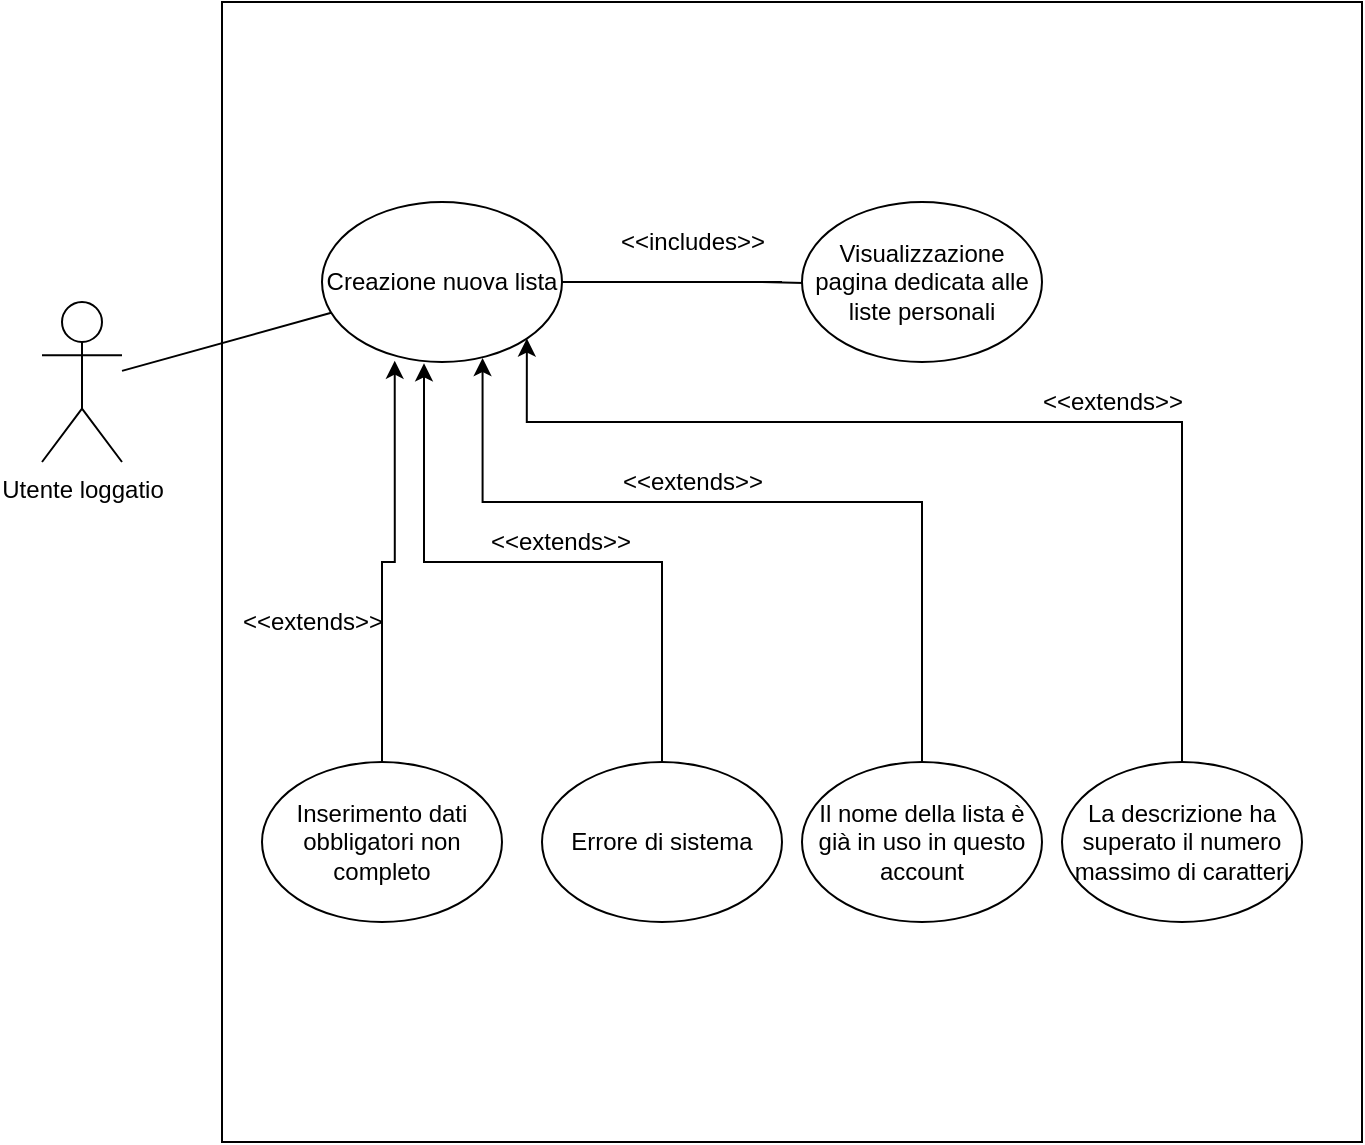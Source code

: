 <mxfile version="16.5.3" type="device"><diagram id="C5RBs43oDa-KdzZeNtuy" name="Page-1"><mxGraphModel dx="1563" dy="659" grid="1" gridSize="10" guides="1" tooltips="1" connect="1" arrows="1" fold="1" page="1" pageScale="1" pageWidth="827" pageHeight="1169" math="0" shadow="0"><root><mxCell id="WIyWlLk6GJQsqaUBKTNV-0"/><mxCell id="WIyWlLk6GJQsqaUBKTNV-1" parent="WIyWlLk6GJQsqaUBKTNV-0"/><mxCell id="3iNjdxz6NmIYlLGLPsqI-0" value="Utente loggatio&lt;br&gt;" style="shape=umlActor;verticalLabelPosition=bottom;verticalAlign=top;html=1;outlineConnect=0;" parent="WIyWlLk6GJQsqaUBKTNV-1" vertex="1"><mxGeometry x="110" y="330" width="40" height="80" as="geometry"/></mxCell><mxCell id="3iNjdxz6NmIYlLGLPsqI-1" value="" style="whiteSpace=wrap;html=1;aspect=fixed;" parent="WIyWlLk6GJQsqaUBKTNV-1" vertex="1"><mxGeometry x="200" y="180" width="570" height="570" as="geometry"/></mxCell><mxCell id="3iNjdxz6NmIYlLGLPsqI-7" value="" style="edgeStyle=orthogonalEdgeStyle;rounded=0;orthogonalLoop=1;jettySize=auto;html=1;startArrow=none;" parent="WIyWlLk6GJQsqaUBKTNV-1" target="3iNjdxz6NmIYlLGLPsqI-3" edge="1"><mxGeometry relative="1" as="geometry"><mxPoint x="470" y="320" as="sourcePoint"/></mxGeometry></mxCell><mxCell id="3iNjdxz6NmIYlLGLPsqI-2" value="Creazione nuova lista" style="ellipse;whiteSpace=wrap;html=1;" parent="WIyWlLk6GJQsqaUBKTNV-1" vertex="1"><mxGeometry x="250" y="280" width="120" height="80" as="geometry"/></mxCell><mxCell id="3iNjdxz6NmIYlLGLPsqI-3" value="Visualizzazione pagina dedicata alle liste personali" style="ellipse;whiteSpace=wrap;html=1;" parent="WIyWlLk6GJQsqaUBKTNV-1" vertex="1"><mxGeometry x="490" y="280" width="120" height="80" as="geometry"/></mxCell><mxCell id="3iNjdxz6NmIYlLGLPsqI-13" value="" style="edgeStyle=orthogonalEdgeStyle;rounded=0;orthogonalLoop=1;jettySize=auto;html=1;entryX=0.303;entryY=0.992;entryDx=0;entryDy=0;entryPerimeter=0;" parent="WIyWlLk6GJQsqaUBKTNV-1" source="3iNjdxz6NmIYlLGLPsqI-9" target="3iNjdxz6NmIYlLGLPsqI-2" edge="1"><mxGeometry relative="1" as="geometry"/></mxCell><mxCell id="3iNjdxz6NmIYlLGLPsqI-9" value="Inserimento dati obbligatori non completo" style="ellipse;whiteSpace=wrap;html=1;" parent="WIyWlLk6GJQsqaUBKTNV-1" vertex="1"><mxGeometry x="220" y="560" width="120" height="80" as="geometry"/></mxCell><mxCell id="3iNjdxz6NmIYlLGLPsqI-24" style="edgeStyle=orthogonalEdgeStyle;rounded=0;orthogonalLoop=1;jettySize=auto;html=1;entryX=0.425;entryY=1.008;entryDx=0;entryDy=0;entryPerimeter=0;" parent="WIyWlLk6GJQsqaUBKTNV-1" source="3iNjdxz6NmIYlLGLPsqI-11" target="3iNjdxz6NmIYlLGLPsqI-2" edge="1"><mxGeometry relative="1" as="geometry"/></mxCell><mxCell id="3iNjdxz6NmIYlLGLPsqI-11" value="Errore di sistema" style="ellipse;whiteSpace=wrap;html=1;" parent="WIyWlLk6GJQsqaUBKTNV-1" vertex="1"><mxGeometry x="360" y="560" width="120" height="80" as="geometry"/></mxCell><mxCell id="3iNjdxz6NmIYlLGLPsqI-14" value="" style="edgeStyle=orthogonalEdgeStyle;rounded=0;orthogonalLoop=1;jettySize=auto;html=1;endArrow=none;" parent="WIyWlLk6GJQsqaUBKTNV-1" source="3iNjdxz6NmIYlLGLPsqI-2" edge="1"><mxGeometry relative="1" as="geometry"><mxPoint x="370" y="320" as="sourcePoint"/><mxPoint x="480" y="320" as="targetPoint"/></mxGeometry></mxCell><mxCell id="3iNjdxz6NmIYlLGLPsqI-15" value="&amp;lt;&amp;lt;includes&amp;gt;&amp;gt;" style="text;html=1;resizable=0;autosize=1;align=center;verticalAlign=middle;points=[];fillColor=none;strokeColor=none;rounded=0;" parent="WIyWlLk6GJQsqaUBKTNV-1" vertex="1"><mxGeometry x="390" y="290" width="90" height="20" as="geometry"/></mxCell><mxCell id="3iNjdxz6NmIYlLGLPsqI-16" value="&amp;lt;&amp;lt;extends&amp;gt;&amp;gt;" style="text;html=1;resizable=0;autosize=1;align=center;verticalAlign=middle;points=[];fillColor=none;strokeColor=none;rounded=0;" parent="WIyWlLk6GJQsqaUBKTNV-1" vertex="1"><mxGeometry x="324" y="440" width="90" height="20" as="geometry"/></mxCell><mxCell id="3iNjdxz6NmIYlLGLPsqI-17" value="&amp;lt;&amp;lt;extends&amp;gt;&amp;gt;" style="text;html=1;resizable=0;autosize=1;align=center;verticalAlign=middle;points=[];fillColor=none;strokeColor=none;rounded=0;" parent="WIyWlLk6GJQsqaUBKTNV-1" vertex="1"><mxGeometry x="200" y="480" width="90" height="20" as="geometry"/></mxCell><mxCell id="3iNjdxz6NmIYlLGLPsqI-19" value="" style="endArrow=none;html=1;rounded=0;" parent="WIyWlLk6GJQsqaUBKTNV-1" source="3iNjdxz6NmIYlLGLPsqI-0" target="3iNjdxz6NmIYlLGLPsqI-2" edge="1"><mxGeometry width="50" height="50" relative="1" as="geometry"><mxPoint x="160" y="360" as="sourcePoint"/><mxPoint x="210" y="310" as="targetPoint"/></mxGeometry></mxCell><mxCell id="3iNjdxz6NmIYlLGLPsqI-32" style="edgeStyle=orthogonalEdgeStyle;rounded=0;orthogonalLoop=1;jettySize=auto;html=1;entryX=1;entryY=1;entryDx=0;entryDy=0;" parent="WIyWlLk6GJQsqaUBKTNV-1" source="3iNjdxz6NmIYlLGLPsqI-27" target="3iNjdxz6NmIYlLGLPsqI-2" edge="1"><mxGeometry relative="1" as="geometry"><Array as="points"><mxPoint x="680" y="390"/><mxPoint x="352" y="390"/></Array></mxGeometry></mxCell><mxCell id="3iNjdxz6NmIYlLGLPsqI-27" value="La descrizione ha superato il numero massimo di caratteri" style="ellipse;whiteSpace=wrap;html=1;" parent="WIyWlLk6GJQsqaUBKTNV-1" vertex="1"><mxGeometry x="620" y="560" width="120" height="80" as="geometry"/></mxCell><mxCell id="3iNjdxz6NmIYlLGLPsqI-30" style="edgeStyle=orthogonalEdgeStyle;rounded=0;orthogonalLoop=1;jettySize=auto;html=1;entryX=0.669;entryY=0.975;entryDx=0;entryDy=0;entryPerimeter=0;" parent="WIyWlLk6GJQsqaUBKTNV-1" source="3iNjdxz6NmIYlLGLPsqI-28" target="3iNjdxz6NmIYlLGLPsqI-2" edge="1"><mxGeometry relative="1" as="geometry"><Array as="points"><mxPoint x="550" y="430"/><mxPoint x="330" y="430"/></Array></mxGeometry></mxCell><mxCell id="3iNjdxz6NmIYlLGLPsqI-28" value="Il nome della lista è già in uso in questo account" style="ellipse;whiteSpace=wrap;html=1;" parent="WIyWlLk6GJQsqaUBKTNV-1" vertex="1"><mxGeometry x="490" y="560" width="120" height="80" as="geometry"/></mxCell><mxCell id="3iNjdxz6NmIYlLGLPsqI-31" value="&amp;lt;&amp;lt;extends&amp;gt;&amp;gt;" style="text;html=1;resizable=0;autosize=1;align=center;verticalAlign=middle;points=[];fillColor=none;strokeColor=none;rounded=0;" parent="WIyWlLk6GJQsqaUBKTNV-1" vertex="1"><mxGeometry x="390" y="410" width="90" height="20" as="geometry"/></mxCell><mxCell id="3iNjdxz6NmIYlLGLPsqI-33" value="&amp;lt;&amp;lt;extends&amp;gt;&amp;gt;" style="text;html=1;resizable=0;autosize=1;align=center;verticalAlign=middle;points=[];fillColor=none;strokeColor=none;rounded=0;" parent="WIyWlLk6GJQsqaUBKTNV-1" vertex="1"><mxGeometry x="600" y="370" width="90" height="20" as="geometry"/></mxCell></root></mxGraphModel></diagram></mxfile>